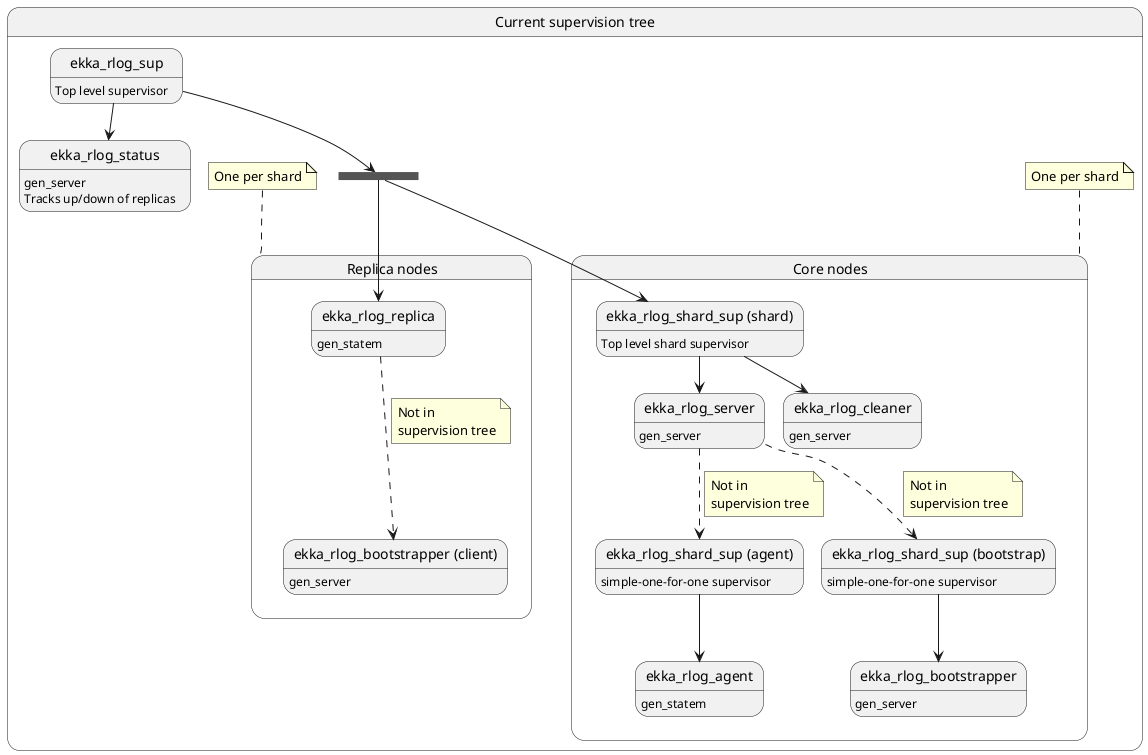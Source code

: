 @startuml

state "Current supervision tree" as current {

ekka_rlog_sup: Top level supervisor
ekka_rlog_status: gen_server
ekka_rlog_status: Tracks up/down of replicas

state "Replica nodes" as replica {
      state ekka_rlog_replica: gen_statem
      state "ekka_rlog_bootstrapper (client)" as ekka_rlog_bootstrapper_client: gen_server
      ekka_rlog_replica --down[dashed]-> ekka_rlog_bootstrapper_client
      note on link
           Not in
           supervision tree
      end note
}

state "Core nodes" as core {
      state "ekka_rlog_shard_sup (shard)" as ekka_rlog_shard_sup_shard: Top level shard supervisor
      state "ekka_rlog_shard_sup (agent)" as ekka_rlog_shard_sup_agent
      ekka_rlog_shard_sup_agent: simple-one-for-one supervisor
      state "ekka_rlog_shard_sup (bootstrap)" as ekka_rlog_shard_sup_bootstrap
      ekka_rlog_shard_sup_bootstrap: simple-one-for-one supervisor
      ekka_rlog_server: gen_server
      ekka_rlog_agent: gen_statem
      ekka_rlog_bootstrapper: gen_server
      ekka_rlog_cleaner: gen_server

      ekka_rlog_shard_sup_shard --> ekka_rlog_server
      ekka_rlog_shard_sup_shard --> ekka_rlog_cleaner
      ekka_rlog_server -[dashed]-> ekka_rlog_shard_sup_agent
      note on link
           Not in
           supervision tree
      end note
      ekka_rlog_server -[dashed]-> ekka_rlog_shard_sup_bootstrap
      note on link
           Not in
           supervision tree
      end note
      ekka_rlog_shard_sup_agent --> ekka_rlog_agent
      ekka_rlog_shard_sup_bootstrap --> ekka_rlog_bootstrapper
}

state fork <<fork>>
ekka_rlog_sup --> fork
fork --> ekka_rlog_shard_sup_shard
fork --> ekka_rlog_replica
ekka_rlog_sup --> ekka_rlog_status

note top of replica
     One per shard
end note

note top of core
     One per shard
end note

}

@enduml
